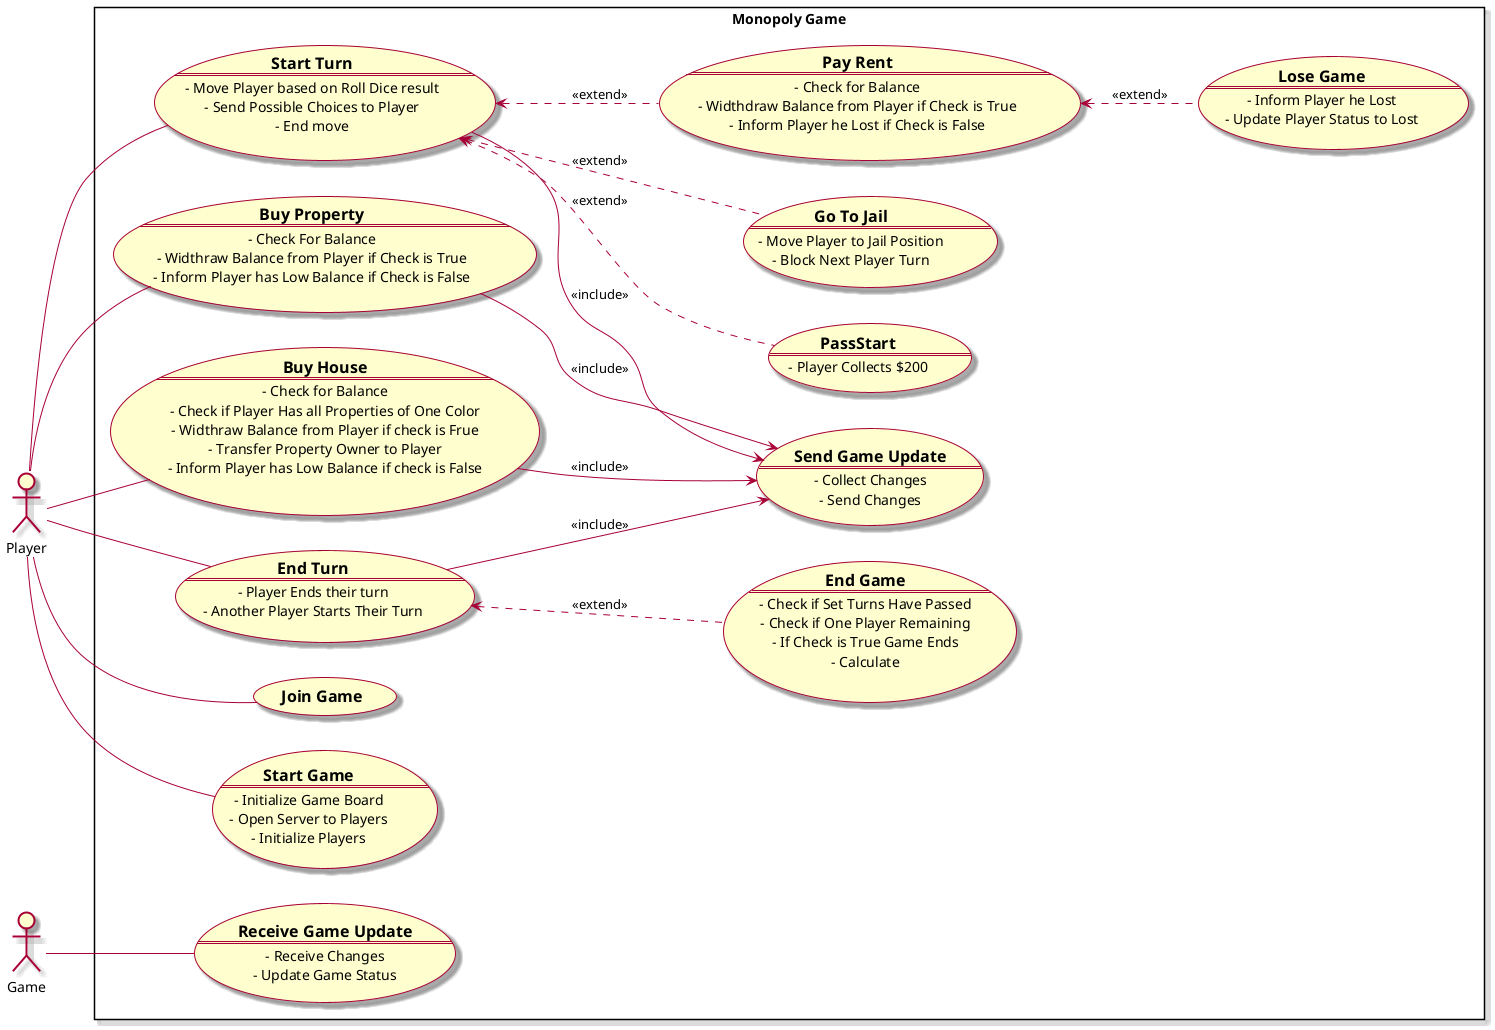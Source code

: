 @startuml

left to right direction
skin rose
skinparam packageStyle rectangle


actor "Player" as Player
actor "Game" as Game

rectangle "Monopoly Game" {

    usecase StartGame as "==Start Game
==
- Initialize Game Board
- Open Server to Players
- Initialize Players"

    usecase StartTurn as "==Start Turn
==
- Move Player based on Roll Dice result
- Send Possible Choices to Player
- End move"

    usecase PassStart as "==PassStart
==
- Player Collects $200"

    usecase GoToJail as "==Go To Jail
==
- Move Player to Jail Position
- Block Next Player Turn"

    usecase BuyProperty as "==Buy Property
==
- Check For Balance
- Widthraw Balance from Player if Check is True
- Inform Player has Low Balance if Check is False"

	usecase PayRent as "==Pay Rent
==
- Check for Balance
- Widthdraw Balance from Player if Check is True
- Inform Player he Lost if Check is False"

    usecase BuyHouse as "==Buy House
==
- Check for Balance
- Check if Player Has all Properties of One Color
- Widthraw Balance from Player if check is Frue
- Transfer Property Owner to Player
- Inform Player has Low Balance if check is False"

    usecase LoseGame as "==Lose Game
==
- Inform Player he Lost
- Update Player Status to Lost"

    usecase EndGame as "==End Game
==
- Check if Set Turns Have Passed
- Check if One Player Remaining
- If Check is True Game Ends
- Calculate"



    usecase EndTurn as "==End Turn
==
- Player Ends their turn
- Another Player Starts Their Turn"

    usecase SendGameUpdate as "==Send Game Update
==
- Collect Changes
- Send Changes"
    usecase ReceiveGameUpdate as "==Receive Game Update
==
- Receive Changes
- Update Game Status"

    usecase JoinGame as "==Join Game"

}


EndTurn <.. EndGame: <<extend>>

StartGame -- Player
Player -- StartTurn
Player -- BuyProperty
StartTurn <.. PassStart: <<extend>>
StartTurn <.. GoToJail: <<extend>>
Player -- BuyHouse
Player -- EndTurn
Player -- JoinGame
StartTurn <.. PayRent:<<extend>>

PayRent <.. LoseGame: <<extend>>
StartTurn --> SendGameUpdate: <<include>>

BuyProperty --> SendGameUpdate: <<include>>

BuyHouse --> SendGameUpdate: <<include>>

EndTurn --> SendGameUpdate: <<include>>
Game -- ReceiveGameUpdate


@enduml